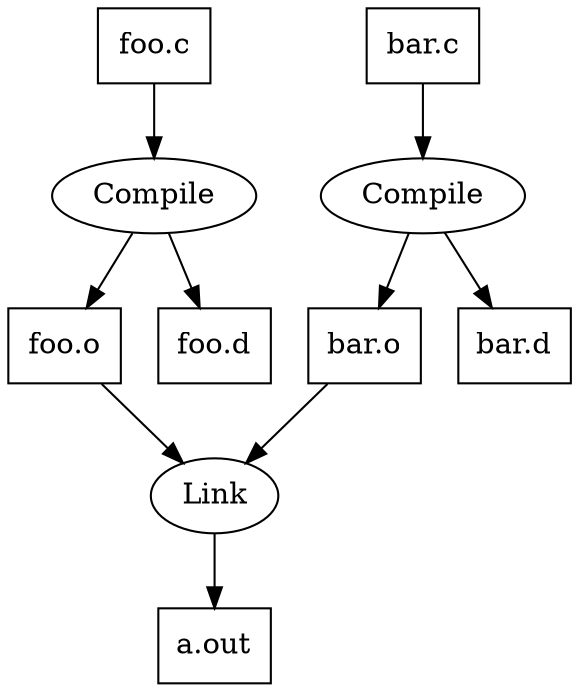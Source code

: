 digraph {
    "foo.c" [shape=box];
    "foo.o" [shape=box];
    "foo.d" [shape=box];
    "bar.c" [shape=box];
    "bar.o" [shape=box];
    "bar.d" [shape=box];
    "a.out" [shape=box];
    "__rel__foo.o" [label="Compile"];
    {"foo.c"} -> "__rel__foo.o";
    "__rel__foo.o" -> {"foo.o"; "foo.d"};
    "__rel__bar.o" [label="Compile"];
    {"bar.c"} -> "__rel__bar.o";
    "__rel__bar.o" -> {"bar.o"; "bar.d"};
    "__rel__a.out" [label="Link"];
    {"foo.o"; "bar.o"} -> "__rel__a.out";
    "__rel__a.out" -> {"a.out"};
}
